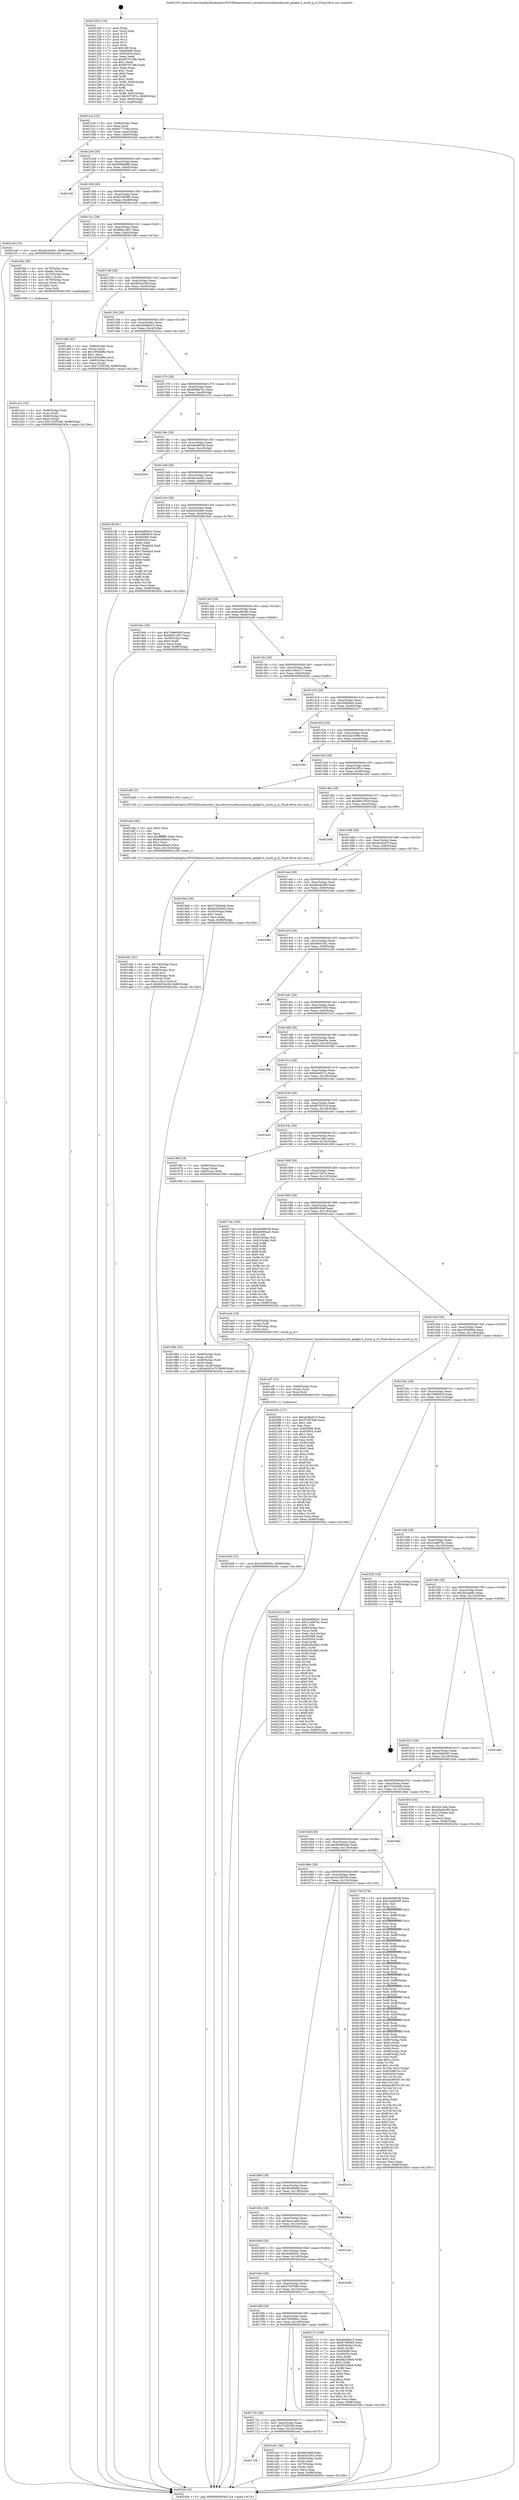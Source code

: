 digraph "0x401250" {
  label = "0x401250 (/mnt/c/Users/mathe/Desktop/tcc/POCII/binaries/extr_linuxdriversusbmusbmusb_gadget.h_musb_g_rx_Final-ollvm.out::main(0))"
  labelloc = "t"
  node[shape=record]

  Entry [label="",width=0.3,height=0.3,shape=circle,fillcolor=black,style=filled]
  "0x4012c4" [label="{
     0x4012c4 [32]\l
     | [instrs]\l
     &nbsp;&nbsp;0x4012c4 \<+6\>: mov -0x98(%rbp),%eax\l
     &nbsp;&nbsp;0x4012ca \<+2\>: mov %eax,%ecx\l
     &nbsp;&nbsp;0x4012cc \<+6\>: sub $0x81771f4d,%ecx\l
     &nbsp;&nbsp;0x4012d2 \<+6\>: mov %eax,-0xac(%rbp)\l
     &nbsp;&nbsp;0x4012d8 \<+6\>: mov %ecx,-0xb0(%rbp)\l
     &nbsp;&nbsp;0x4012de \<+6\>: je 00000000004023e6 \<main+0x1196\>\l
  }"]
  "0x4023e6" [label="{
     0x4023e6\l
  }", style=dashed]
  "0x4012e4" [label="{
     0x4012e4 [28]\l
     | [instrs]\l
     &nbsp;&nbsp;0x4012e4 \<+5\>: jmp 00000000004012e9 \<main+0x99\>\l
     &nbsp;&nbsp;0x4012e9 \<+6\>: mov -0xac(%rbp),%eax\l
     &nbsp;&nbsp;0x4012ef \<+5\>: sub $0x85f6a888,%eax\l
     &nbsp;&nbsp;0x4012f4 \<+6\>: mov %eax,-0xb4(%rbp)\l
     &nbsp;&nbsp;0x4012fa \<+6\>: je 0000000000401d41 \<main+0xaf1\>\l
  }"]
  Exit [label="",width=0.3,height=0.3,shape=circle,fillcolor=black,style=filled,peripheries=2]
  "0x401d41" [label="{
     0x401d41\l
  }", style=dashed]
  "0x401300" [label="{
     0x401300 [28]\l
     | [instrs]\l
     &nbsp;&nbsp;0x401300 \<+5\>: jmp 0000000000401305 \<main+0xb5\>\l
     &nbsp;&nbsp;0x401305 \<+6\>: mov -0xac(%rbp),%eax\l
     &nbsp;&nbsp;0x40130b \<+5\>: sub $0x874859f3,%eax\l
     &nbsp;&nbsp;0x401310 \<+6\>: mov %eax,-0xb8(%rbp)\l
     &nbsp;&nbsp;0x401316 \<+6\>: je 00000000004021e9 \<main+0xf99\>\l
  }"]
  "0x401b06" [label="{
     0x401b06 [15]\l
     | [instrs]\l
     &nbsp;&nbsp;0x401b06 \<+10\>: movl $0x1650859a,-0x98(%rbp)\l
     &nbsp;&nbsp;0x401b10 \<+5\>: jmp 000000000040245e \<main+0x120e\>\l
  }"]
  "0x4021e9" [label="{
     0x4021e9 [15]\l
     | [instrs]\l
     &nbsp;&nbsp;0x4021e9 \<+10\>: movl $0xabc2e491,-0x98(%rbp)\l
     &nbsp;&nbsp;0x4021f3 \<+5\>: jmp 000000000040245e \<main+0x120e\>\l
  }"]
  "0x40131c" [label="{
     0x40131c [28]\l
     | [instrs]\l
     &nbsp;&nbsp;0x40131c \<+5\>: jmp 0000000000401321 \<main+0xd1\>\l
     &nbsp;&nbsp;0x401321 \<+6\>: mov -0xac(%rbp),%eax\l
     &nbsp;&nbsp;0x401327 \<+5\>: sub $0x8b81cdb7,%eax\l
     &nbsp;&nbsp;0x40132c \<+6\>: mov %eax,-0xbc(%rbp)\l
     &nbsp;&nbsp;0x401332 \<+6\>: je 00000000004019fa \<main+0x7aa\>\l
  }"]
  "0x401af7" [label="{
     0x401af7 [15]\l
     | [instrs]\l
     &nbsp;&nbsp;0x401af7 \<+4\>: mov -0x68(%rbp),%rax\l
     &nbsp;&nbsp;0x401afb \<+3\>: mov (%rax),%rax\l
     &nbsp;&nbsp;0x401afe \<+3\>: mov %rax,%rdi\l
     &nbsp;&nbsp;0x401b01 \<+5\>: call 0000000000401030 \<free@plt\>\l
     | [calls]\l
     &nbsp;&nbsp;0x401030 \{1\} (unknown)\l
  }"]
  "0x4019fa" [label="{
     0x4019fa [39]\l
     | [instrs]\l
     &nbsp;&nbsp;0x4019fa \<+4\>: mov -0x78(%rbp),%rax\l
     &nbsp;&nbsp;0x4019fe \<+6\>: movl $0x64,(%rax)\l
     &nbsp;&nbsp;0x401a04 \<+4\>: mov -0x70(%rbp),%rax\l
     &nbsp;&nbsp;0x401a08 \<+6\>: movl $0x1,(%rax)\l
     &nbsp;&nbsp;0x401a0e \<+4\>: mov -0x70(%rbp),%rax\l
     &nbsp;&nbsp;0x401a12 \<+3\>: movslq (%rax),%rax\l
     &nbsp;&nbsp;0x401a15 \<+4\>: shl $0x2,%rax\l
     &nbsp;&nbsp;0x401a19 \<+3\>: mov %rax,%rdi\l
     &nbsp;&nbsp;0x401a1c \<+5\>: call 0000000000401050 \<malloc@plt\>\l
     | [calls]\l
     &nbsp;&nbsp;0x401050 \{1\} (unknown)\l
  }"]
  "0x401338" [label="{
     0x401338 [28]\l
     | [instrs]\l
     &nbsp;&nbsp;0x401338 \<+5\>: jmp 000000000040133d \<main+0xed\>\l
     &nbsp;&nbsp;0x40133d \<+6\>: mov -0xac(%rbp),%eax\l
     &nbsp;&nbsp;0x401343 \<+5\>: sub $0x8d53a26f,%eax\l
     &nbsp;&nbsp;0x401348 \<+6\>: mov %eax,-0xc0(%rbp)\l
     &nbsp;&nbsp;0x40134e \<+6\>: je 0000000000401abb \<main+0x86b\>\l
  }"]
  "0x401a92" [label="{
     0x401a92 [41]\l
     | [instrs]\l
     &nbsp;&nbsp;0x401a92 \<+6\>: mov -0x154(%rbp),%ecx\l
     &nbsp;&nbsp;0x401a98 \<+3\>: imul %eax,%ecx\l
     &nbsp;&nbsp;0x401a9b \<+4\>: mov -0x68(%rbp),%rsi\l
     &nbsp;&nbsp;0x401a9f \<+3\>: mov (%rsi),%rsi\l
     &nbsp;&nbsp;0x401aa2 \<+4\>: mov -0x60(%rbp),%rdi\l
     &nbsp;&nbsp;0x401aa6 \<+3\>: movslq (%rdi),%rdi\l
     &nbsp;&nbsp;0x401aa9 \<+3\>: mov %ecx,(%rsi,%rdi,4)\l
     &nbsp;&nbsp;0x401aac \<+10\>: movl $0x8d53a26f,-0x98(%rbp)\l
     &nbsp;&nbsp;0x401ab6 \<+5\>: jmp 000000000040245e \<main+0x120e\>\l
  }"]
  "0x401abb" [label="{
     0x401abb [42]\l
     | [instrs]\l
     &nbsp;&nbsp;0x401abb \<+4\>: mov -0x60(%rbp),%rax\l
     &nbsp;&nbsp;0x401abf \<+2\>: mov (%rax),%ecx\l
     &nbsp;&nbsp;0x401ac1 \<+6\>: sub $0x1950a98a,%ecx\l
     &nbsp;&nbsp;0x401ac7 \<+3\>: add $0x1,%ecx\l
     &nbsp;&nbsp;0x401aca \<+6\>: add $0x1950a98a,%ecx\l
     &nbsp;&nbsp;0x401ad0 \<+4\>: mov -0x60(%rbp),%rax\l
     &nbsp;&nbsp;0x401ad4 \<+2\>: mov %ecx,(%rax)\l
     &nbsp;&nbsp;0x401ad6 \<+10\>: movl $0x722f53d6,-0x98(%rbp)\l
     &nbsp;&nbsp;0x401ae0 \<+5\>: jmp 000000000040245e \<main+0x120e\>\l
  }"]
  "0x401354" [label="{
     0x401354 [28]\l
     | [instrs]\l
     &nbsp;&nbsp;0x401354 \<+5\>: jmp 0000000000401359 \<main+0x109\>\l
     &nbsp;&nbsp;0x401359 \<+6\>: mov -0xac(%rbp),%eax\l
     &nbsp;&nbsp;0x40135f \<+5\>: sub $0xa048eb15,%eax\l
     &nbsp;&nbsp;0x401364 \<+6\>: mov %eax,-0xc4(%rbp)\l
     &nbsp;&nbsp;0x40136a \<+6\>: je 000000000040242a \<main+0x11da\>\l
  }"]
  "0x401a6a" [label="{
     0x401a6a [40]\l
     | [instrs]\l
     &nbsp;&nbsp;0x401a6a \<+5\>: mov $0x2,%ecx\l
     &nbsp;&nbsp;0x401a6f \<+1\>: cltd\l
     &nbsp;&nbsp;0x401a70 \<+2\>: idiv %ecx\l
     &nbsp;&nbsp;0x401a72 \<+6\>: imul $0xfffffffe,%edx,%ecx\l
     &nbsp;&nbsp;0x401a78 \<+6\>: sub $0x8cbd8ae5,%ecx\l
     &nbsp;&nbsp;0x401a7e \<+3\>: add $0x1,%ecx\l
     &nbsp;&nbsp;0x401a81 \<+6\>: add $0x8cbd8ae5,%ecx\l
     &nbsp;&nbsp;0x401a87 \<+6\>: mov %ecx,-0x154(%rbp)\l
     &nbsp;&nbsp;0x401a8d \<+5\>: call 0000000000401160 \<next_i\>\l
     | [calls]\l
     &nbsp;&nbsp;0x401160 \{1\} (/mnt/c/Users/mathe/Desktop/tcc/POCII/binaries/extr_linuxdriversusbmusbmusb_gadget.h_musb_g_rx_Final-ollvm.out::next_i)\l
  }"]
  "0x40242a" [label="{
     0x40242a\l
  }", style=dashed]
  "0x401370" [label="{
     0x401370 [28]\l
     | [instrs]\l
     &nbsp;&nbsp;0x401370 \<+5\>: jmp 0000000000401375 \<main+0x125\>\l
     &nbsp;&nbsp;0x401375 \<+6\>: mov -0xac(%rbp),%eax\l
     &nbsp;&nbsp;0x40137b \<+5\>: sub $0xa068a7dc,%eax\l
     &nbsp;&nbsp;0x401380 \<+6\>: mov %eax,-0xc8(%rbp)\l
     &nbsp;&nbsp;0x401386 \<+6\>: je 0000000000401c7b \<main+0xa2b\>\l
  }"]
  "0x401728" [label="{
     0x401728\l
  }", style=dashed]
  "0x401c7b" [label="{
     0x401c7b\l
  }", style=dashed]
  "0x40138c" [label="{
     0x40138c [28]\l
     | [instrs]\l
     &nbsp;&nbsp;0x40138c \<+5\>: jmp 0000000000401391 \<main+0x141\>\l
     &nbsp;&nbsp;0x401391 \<+6\>: mov -0xac(%rbp),%eax\l
     &nbsp;&nbsp;0x401397 \<+5\>: sub $0xa9c98038,%eax\l
     &nbsp;&nbsp;0x40139c \<+6\>: mov %eax,-0xcc(%rbp)\l
     &nbsp;&nbsp;0x4013a2 \<+6\>: je 0000000000402304 \<main+0x10b4\>\l
  }"]
  "0x401a41" [label="{
     0x401a41 [36]\l
     | [instrs]\l
     &nbsp;&nbsp;0x401a41 \<+5\>: mov $0x88349af,%eax\l
     &nbsp;&nbsp;0x401a46 \<+5\>: mov $0xd3410f14,%ecx\l
     &nbsp;&nbsp;0x401a4b \<+4\>: mov -0x60(%rbp),%rdx\l
     &nbsp;&nbsp;0x401a4f \<+2\>: mov (%rdx),%esi\l
     &nbsp;&nbsp;0x401a51 \<+4\>: mov -0x70(%rbp),%rdx\l
     &nbsp;&nbsp;0x401a55 \<+2\>: cmp (%rdx),%esi\l
     &nbsp;&nbsp;0x401a57 \<+3\>: cmovl %ecx,%eax\l
     &nbsp;&nbsp;0x401a5a \<+6\>: mov %eax,-0x98(%rbp)\l
     &nbsp;&nbsp;0x401a60 \<+5\>: jmp 000000000040245e \<main+0x120e\>\l
  }"]
  "0x402304" [label="{
     0x402304\l
  }", style=dashed]
  "0x4013a8" [label="{
     0x4013a8 [28]\l
     | [instrs]\l
     &nbsp;&nbsp;0x4013a8 \<+5\>: jmp 00000000004013ad \<main+0x15d\>\l
     &nbsp;&nbsp;0x4013ad \<+6\>: mov -0xac(%rbp),%eax\l
     &nbsp;&nbsp;0x4013b3 \<+5\>: sub $0xabc2e491,%eax\l
     &nbsp;&nbsp;0x4013b8 \<+6\>: mov %eax,-0xd0(%rbp)\l
     &nbsp;&nbsp;0x4013be \<+6\>: je 00000000004021f8 \<main+0xfa8\>\l
  }"]
  "0x40170c" [label="{
     0x40170c [28]\l
     | [instrs]\l
     &nbsp;&nbsp;0x40170c \<+5\>: jmp 0000000000401711 \<main+0x4c1\>\l
     &nbsp;&nbsp;0x401711 \<+6\>: mov -0xac(%rbp),%eax\l
     &nbsp;&nbsp;0x401717 \<+5\>: sub $0x722f53d6,%eax\l
     &nbsp;&nbsp;0x40171c \<+6\>: mov %eax,-0x14c(%rbp)\l
     &nbsp;&nbsp;0x401722 \<+6\>: je 0000000000401a41 \<main+0x7f1\>\l
  }"]
  "0x4021f8" [label="{
     0x4021f8 [91]\l
     | [instrs]\l
     &nbsp;&nbsp;0x4021f8 \<+5\>: mov $0x4ed062e1,%eax\l
     &nbsp;&nbsp;0x4021fd \<+5\>: mov $0x16f85916,%ecx\l
     &nbsp;&nbsp;0x402202 \<+7\>: mov 0x405068,%edx\l
     &nbsp;&nbsp;0x402209 \<+7\>: mov 0x405054,%esi\l
     &nbsp;&nbsp;0x402210 \<+2\>: mov %edx,%edi\l
     &nbsp;&nbsp;0x402212 \<+6\>: sub $0x176da62d,%edi\l
     &nbsp;&nbsp;0x402218 \<+3\>: sub $0x1,%edi\l
     &nbsp;&nbsp;0x40221b \<+6\>: add $0x176da62d,%edi\l
     &nbsp;&nbsp;0x402221 \<+3\>: imul %edi,%edx\l
     &nbsp;&nbsp;0x402224 \<+3\>: and $0x1,%edx\l
     &nbsp;&nbsp;0x402227 \<+3\>: cmp $0x0,%edx\l
     &nbsp;&nbsp;0x40222a \<+4\>: sete %r8b\l
     &nbsp;&nbsp;0x40222e \<+3\>: cmp $0xa,%esi\l
     &nbsp;&nbsp;0x402231 \<+4\>: setl %r9b\l
     &nbsp;&nbsp;0x402235 \<+3\>: mov %r8b,%r10b\l
     &nbsp;&nbsp;0x402238 \<+3\>: and %r9b,%r10b\l
     &nbsp;&nbsp;0x40223b \<+3\>: xor %r9b,%r8b\l
     &nbsp;&nbsp;0x40223e \<+3\>: or %r8b,%r10b\l
     &nbsp;&nbsp;0x402241 \<+4\>: test $0x1,%r10b\l
     &nbsp;&nbsp;0x402245 \<+3\>: cmovne %ecx,%eax\l
     &nbsp;&nbsp;0x402248 \<+6\>: mov %eax,-0x98(%rbp)\l
     &nbsp;&nbsp;0x40224e \<+5\>: jmp 000000000040245e \<main+0x120e\>\l
  }"]
  "0x4013c4" [label="{
     0x4013c4 [28]\l
     | [instrs]\l
     &nbsp;&nbsp;0x4013c4 \<+5\>: jmp 00000000004013c9 \<main+0x179\>\l
     &nbsp;&nbsp;0x4013c9 \<+6\>: mov -0xac(%rbp),%eax\l
     &nbsp;&nbsp;0x4013cf \<+5\>: sub $0xb43926e0,%eax\l
     &nbsp;&nbsp;0x4013d4 \<+6\>: mov %eax,-0xd4(%rbp)\l
     &nbsp;&nbsp;0x4013da \<+6\>: je 00000000004019dc \<main+0x78c\>\l
  }"]
  "0x401fb9" [label="{
     0x401fb9\l
  }", style=dashed]
  "0x4019dc" [label="{
     0x4019dc [30]\l
     | [instrs]\l
     &nbsp;&nbsp;0x4019dc \<+5\>: mov $0x749e60b9,%eax\l
     &nbsp;&nbsp;0x4019e1 \<+5\>: mov $0x8b81cdb7,%ecx\l
     &nbsp;&nbsp;0x4019e6 \<+3\>: mov -0x30(%rbp),%edx\l
     &nbsp;&nbsp;0x4019e9 \<+3\>: cmp $0x0,%edx\l
     &nbsp;&nbsp;0x4019ec \<+3\>: cmove %ecx,%eax\l
     &nbsp;&nbsp;0x4019ef \<+6\>: mov %eax,-0x98(%rbp)\l
     &nbsp;&nbsp;0x4019f5 \<+5\>: jmp 000000000040245e \<main+0x120e\>\l
  }"]
  "0x4013e0" [label="{
     0x4013e0 [28]\l
     | [instrs]\l
     &nbsp;&nbsp;0x4013e0 \<+5\>: jmp 00000000004013e5 \<main+0x195\>\l
     &nbsp;&nbsp;0x4013e5 \<+6\>: mov -0xac(%rbp),%eax\l
     &nbsp;&nbsp;0x4013eb \<+5\>: sub $0xbcd9cf4e,%eax\l
     &nbsp;&nbsp;0x4013f0 \<+6\>: mov %eax,-0xd8(%rbp)\l
     &nbsp;&nbsp;0x4013f6 \<+6\>: je 0000000000401e26 \<main+0xbd6\>\l
  }"]
  "0x4016f0" [label="{
     0x4016f0 [28]\l
     | [instrs]\l
     &nbsp;&nbsp;0x4016f0 \<+5\>: jmp 00000000004016f5 \<main+0x4a5\>\l
     &nbsp;&nbsp;0x4016f5 \<+6\>: mov -0xac(%rbp),%eax\l
     &nbsp;&nbsp;0x4016fb \<+5\>: sub $0x70938bcc,%eax\l
     &nbsp;&nbsp;0x401700 \<+6\>: mov %eax,-0x148(%rbp)\l
     &nbsp;&nbsp;0x401706 \<+6\>: je 0000000000401fb9 \<main+0xd69\>\l
  }"]
  "0x401e26" [label="{
     0x401e26\l
  }", style=dashed]
  "0x4013fc" [label="{
     0x4013fc [28]\l
     | [instrs]\l
     &nbsp;&nbsp;0x4013fc \<+5\>: jmp 0000000000401401 \<main+0x1b1\>\l
     &nbsp;&nbsp;0x401401 \<+6\>: mov -0xac(%rbp),%eax\l
     &nbsp;&nbsp;0x401407 \<+5\>: sub $0xc1db4117,%eax\l
     &nbsp;&nbsp;0x40140c \<+6\>: mov %eax,-0xdc(%rbp)\l
     &nbsp;&nbsp;0x401412 \<+6\>: je 000000000040204c \<main+0xdfc\>\l
  }"]
  "0x40217c" [label="{
     0x40217c [109]\l
     | [instrs]\l
     &nbsp;&nbsp;0x40217c \<+5\>: mov $0xa048eb15,%eax\l
     &nbsp;&nbsp;0x402181 \<+5\>: mov $0x874859f3,%ecx\l
     &nbsp;&nbsp;0x402186 \<+7\>: mov -0x90(%rbp),%rdx\l
     &nbsp;&nbsp;0x40218d \<+6\>: movl $0x0,(%rdx)\l
     &nbsp;&nbsp;0x402193 \<+7\>: mov 0x405068,%esi\l
     &nbsp;&nbsp;0x40219a \<+7\>: mov 0x405054,%edi\l
     &nbsp;&nbsp;0x4021a1 \<+3\>: mov %esi,%r8d\l
     &nbsp;&nbsp;0x4021a4 \<+7\>: add $0xd82256e9,%r8d\l
     &nbsp;&nbsp;0x4021ab \<+4\>: sub $0x1,%r8d\l
     &nbsp;&nbsp;0x4021af \<+7\>: sub $0xd82256e9,%r8d\l
     &nbsp;&nbsp;0x4021b6 \<+4\>: imul %r8d,%esi\l
     &nbsp;&nbsp;0x4021ba \<+3\>: and $0x1,%esi\l
     &nbsp;&nbsp;0x4021bd \<+3\>: cmp $0x0,%esi\l
     &nbsp;&nbsp;0x4021c0 \<+4\>: sete %r9b\l
     &nbsp;&nbsp;0x4021c4 \<+3\>: cmp $0xa,%edi\l
     &nbsp;&nbsp;0x4021c7 \<+4\>: setl %r10b\l
     &nbsp;&nbsp;0x4021cb \<+3\>: mov %r9b,%r11b\l
     &nbsp;&nbsp;0x4021ce \<+3\>: and %r10b,%r11b\l
     &nbsp;&nbsp;0x4021d1 \<+3\>: xor %r10b,%r9b\l
     &nbsp;&nbsp;0x4021d4 \<+3\>: or %r9b,%r11b\l
     &nbsp;&nbsp;0x4021d7 \<+4\>: test $0x1,%r11b\l
     &nbsp;&nbsp;0x4021db \<+3\>: cmovne %ecx,%eax\l
     &nbsp;&nbsp;0x4021de \<+6\>: mov %eax,-0x98(%rbp)\l
     &nbsp;&nbsp;0x4021e4 \<+5\>: jmp 000000000040245e \<main+0x120e\>\l
  }"]
  "0x40204c" [label="{
     0x40204c\l
  }", style=dashed]
  "0x401418" [label="{
     0x401418 [28]\l
     | [instrs]\l
     &nbsp;&nbsp;0x401418 \<+5\>: jmp 000000000040141d \<main+0x1cd\>\l
     &nbsp;&nbsp;0x40141d \<+6\>: mov -0xac(%rbp),%eax\l
     &nbsp;&nbsp;0x401423 \<+5\>: sub $0xc50b0bcd,%eax\l
     &nbsp;&nbsp;0x401428 \<+6\>: mov %eax,-0xe0(%rbp)\l
     &nbsp;&nbsp;0x40142e \<+6\>: je 0000000000401e17 \<main+0xbc7\>\l
  }"]
  "0x4016d4" [label="{
     0x4016d4 [28]\l
     | [instrs]\l
     &nbsp;&nbsp;0x4016d4 \<+5\>: jmp 00000000004016d9 \<main+0x489\>\l
     &nbsp;&nbsp;0x4016d9 \<+6\>: mov -0xac(%rbp),%eax\l
     &nbsp;&nbsp;0x4016df \<+5\>: sub $0x57df79d6,%eax\l
     &nbsp;&nbsp;0x4016e4 \<+6\>: mov %eax,-0x144(%rbp)\l
     &nbsp;&nbsp;0x4016ea \<+6\>: je 000000000040217c \<main+0xf2c\>\l
  }"]
  "0x401e17" [label="{
     0x401e17\l
  }", style=dashed]
  "0x401434" [label="{
     0x401434 [28]\l
     | [instrs]\l
     &nbsp;&nbsp;0x401434 \<+5\>: jmp 0000000000401439 \<main+0x1e9\>\l
     &nbsp;&nbsp;0x401439 \<+6\>: mov -0xac(%rbp),%eax\l
     &nbsp;&nbsp;0x40143f \<+5\>: sub $0xcb2c339b,%eax\l
     &nbsp;&nbsp;0x401444 \<+6\>: mov %eax,-0xe4(%rbp)\l
     &nbsp;&nbsp;0x40144a \<+6\>: je 0000000000402390 \<main+0x1140\>\l
  }"]
  "0x402446" [label="{
     0x402446\l
  }", style=dashed]
  "0x402390" [label="{
     0x402390\l
  }", style=dashed]
  "0x401450" [label="{
     0x401450 [28]\l
     | [instrs]\l
     &nbsp;&nbsp;0x401450 \<+5\>: jmp 0000000000401455 \<main+0x205\>\l
     &nbsp;&nbsp;0x401455 \<+6\>: mov -0xac(%rbp),%eax\l
     &nbsp;&nbsp;0x40145b \<+5\>: sub $0xd3410f14,%eax\l
     &nbsp;&nbsp;0x401460 \<+6\>: mov %eax,-0xe8(%rbp)\l
     &nbsp;&nbsp;0x401466 \<+6\>: je 0000000000401a65 \<main+0x815\>\l
  }"]
  "0x4016b8" [label="{
     0x4016b8 [28]\l
     | [instrs]\l
     &nbsp;&nbsp;0x4016b8 \<+5\>: jmp 00000000004016bd \<main+0x46d\>\l
     &nbsp;&nbsp;0x4016bd \<+6\>: mov -0xac(%rbp),%eax\l
     &nbsp;&nbsp;0x4016c3 \<+5\>: sub $0x4ed062e1,%eax\l
     &nbsp;&nbsp;0x4016c8 \<+6\>: mov %eax,-0x140(%rbp)\l
     &nbsp;&nbsp;0x4016ce \<+6\>: je 0000000000402446 \<main+0x11f6\>\l
  }"]
  "0x401a65" [label="{
     0x401a65 [5]\l
     | [instrs]\l
     &nbsp;&nbsp;0x401a65 \<+5\>: call 0000000000401160 \<next_i\>\l
     | [calls]\l
     &nbsp;&nbsp;0x401160 \{1\} (/mnt/c/Users/mathe/Desktop/tcc/POCII/binaries/extr_linuxdriversusbmusbmusb_gadget.h_musb_g_rx_Final-ollvm.out::next_i)\l
  }"]
  "0x40146c" [label="{
     0x40146c [28]\l
     | [instrs]\l
     &nbsp;&nbsp;0x40146c \<+5\>: jmp 0000000000401471 \<main+0x221\>\l
     &nbsp;&nbsp;0x401471 \<+6\>: mov -0xac(%rbp),%eax\l
     &nbsp;&nbsp;0x401477 \<+5\>: sub $0xd6015029,%eax\l
     &nbsp;&nbsp;0x40147c \<+6\>: mov %eax,-0xec(%rbp)\l
     &nbsp;&nbsp;0x401482 \<+6\>: je 0000000000402349 \<main+0x10f9\>\l
  }"]
  "0x401cae" [label="{
     0x401cae\l
  }", style=dashed]
  "0x402349" [label="{
     0x402349\l
  }", style=dashed]
  "0x401488" [label="{
     0x401488 [28]\l
     | [instrs]\l
     &nbsp;&nbsp;0x401488 \<+5\>: jmp 000000000040148d \<main+0x23d\>\l
     &nbsp;&nbsp;0x40148d \<+6\>: mov -0xac(%rbp),%eax\l
     &nbsp;&nbsp;0x401493 \<+5\>: sub $0xda262e7f,%eax\l
     &nbsp;&nbsp;0x401498 \<+6\>: mov %eax,-0xf0(%rbp)\l
     &nbsp;&nbsp;0x40149e \<+6\>: je 00000000004019a0 \<main+0x750\>\l
  }"]
  "0x40169c" [label="{
     0x40169c [28]\l
     | [instrs]\l
     &nbsp;&nbsp;0x40169c \<+5\>: jmp 00000000004016a1 \<main+0x451\>\l
     &nbsp;&nbsp;0x4016a1 \<+6\>: mov -0xac(%rbp),%eax\l
     &nbsp;&nbsp;0x4016a7 \<+5\>: sub $0x4ea1cadd,%eax\l
     &nbsp;&nbsp;0x4016ac \<+6\>: mov %eax,-0x13c(%rbp)\l
     &nbsp;&nbsp;0x4016b2 \<+6\>: je 0000000000401cae \<main+0xa5e\>\l
  }"]
  "0x4019a0" [label="{
     0x4019a0 [30]\l
     | [instrs]\l
     &nbsp;&nbsp;0x4019a0 \<+5\>: mov $0x370044db,%eax\l
     &nbsp;&nbsp;0x4019a5 \<+5\>: mov $0xb43926e0,%ecx\l
     &nbsp;&nbsp;0x4019aa \<+3\>: mov -0x30(%rbp),%edx\l
     &nbsp;&nbsp;0x4019ad \<+3\>: cmp $0x1,%edx\l
     &nbsp;&nbsp;0x4019b0 \<+3\>: cmovl %ecx,%eax\l
     &nbsp;&nbsp;0x4019b3 \<+6\>: mov %eax,-0x98(%rbp)\l
     &nbsp;&nbsp;0x4019b9 \<+5\>: jmp 000000000040245e \<main+0x120e\>\l
  }"]
  "0x4014a4" [label="{
     0x4014a4 [28]\l
     | [instrs]\l
     &nbsp;&nbsp;0x4014a4 \<+5\>: jmp 00000000004014a9 \<main+0x259\>\l
     &nbsp;&nbsp;0x4014a9 \<+6\>: mov -0xac(%rbp),%eax\l
     &nbsp;&nbsp;0x4014af \<+5\>: sub $0xdda4b289,%eax\l
     &nbsp;&nbsp;0x4014b4 \<+6\>: mov %eax,-0xf4(%rbp)\l
     &nbsp;&nbsp;0x4014ba \<+6\>: je 000000000040194e \<main+0x6fe\>\l
  }"]
  "0x4020e4" [label="{
     0x4020e4\l
  }", style=dashed]
  "0x40194e" [label="{
     0x40194e\l
  }", style=dashed]
  "0x4014c0" [label="{
     0x4014c0 [28]\l
     | [instrs]\l
     &nbsp;&nbsp;0x4014c0 \<+5\>: jmp 00000000004014c5 \<main+0x275\>\l
     &nbsp;&nbsp;0x4014c5 \<+6\>: mov -0xac(%rbp),%eax\l
     &nbsp;&nbsp;0x4014cb \<+5\>: sub $0xe0631fd1,%eax\l
     &nbsp;&nbsp;0x4014d0 \<+6\>: mov %eax,-0xf8(%rbp)\l
     &nbsp;&nbsp;0x4014d6 \<+6\>: je 0000000000401e50 \<main+0xc00\>\l
  }"]
  "0x401680" [label="{
     0x401680 [28]\l
     | [instrs]\l
     &nbsp;&nbsp;0x401680 \<+5\>: jmp 0000000000401685 \<main+0x435\>\l
     &nbsp;&nbsp;0x401685 \<+6\>: mov -0xac(%rbp),%eax\l
     &nbsp;&nbsp;0x40168b \<+5\>: sub $0x4b009a98,%eax\l
     &nbsp;&nbsp;0x401690 \<+6\>: mov %eax,-0x138(%rbp)\l
     &nbsp;&nbsp;0x401696 \<+6\>: je 00000000004020e4 \<main+0xe94\>\l
  }"]
  "0x401e50" [label="{
     0x401e50\l
  }", style=dashed]
  "0x4014dc" [label="{
     0x4014dc [28]\l
     | [instrs]\l
     &nbsp;&nbsp;0x4014dc \<+5\>: jmp 00000000004014e1 \<main+0x291\>\l
     &nbsp;&nbsp;0x4014e1 \<+6\>: mov -0xac(%rbp),%eax\l
     &nbsp;&nbsp;0x4014e7 \<+5\>: sub $0xf0987636,%eax\l
     &nbsp;&nbsp;0x4014ec \<+6\>: mov %eax,-0xfc(%rbp)\l
     &nbsp;&nbsp;0x4014f2 \<+6\>: je 0000000000401b15 \<main+0x8c5\>\l
  }"]
  "0x402416" [label="{
     0x402416\l
  }", style=dashed]
  "0x401b15" [label="{
     0x401b15\l
  }", style=dashed]
  "0x4014f8" [label="{
     0x4014f8 [28]\l
     | [instrs]\l
     &nbsp;&nbsp;0x4014f8 \<+5\>: jmp 00000000004014fd \<main+0x2ad\>\l
     &nbsp;&nbsp;0x4014fd \<+6\>: mov -0xac(%rbp),%eax\l
     &nbsp;&nbsp;0x401503 \<+5\>: sub $0xf32be65a,%eax\l
     &nbsp;&nbsp;0x401508 \<+6\>: mov %eax,-0x100(%rbp)\l
     &nbsp;&nbsp;0x40150e \<+6\>: je 0000000000401f9b \<main+0xd4b\>\l
  }"]
  "0x401a21" [label="{
     0x401a21 [32]\l
     | [instrs]\l
     &nbsp;&nbsp;0x401a21 \<+4\>: mov -0x68(%rbp),%rdi\l
     &nbsp;&nbsp;0x401a25 \<+3\>: mov %rax,(%rdi)\l
     &nbsp;&nbsp;0x401a28 \<+4\>: mov -0x60(%rbp),%rax\l
     &nbsp;&nbsp;0x401a2c \<+6\>: movl $0x0,(%rax)\l
     &nbsp;&nbsp;0x401a32 \<+10\>: movl $0x722f53d6,-0x98(%rbp)\l
     &nbsp;&nbsp;0x401a3c \<+5\>: jmp 000000000040245e \<main+0x120e\>\l
  }"]
  "0x401f9b" [label="{
     0x401f9b\l
  }", style=dashed]
  "0x401514" [label="{
     0x401514 [28]\l
     | [instrs]\l
     &nbsp;&nbsp;0x401514 \<+5\>: jmp 0000000000401519 \<main+0x2c9\>\l
     &nbsp;&nbsp;0x401519 \<+6\>: mov -0xac(%rbp),%eax\l
     &nbsp;&nbsp;0x40151f \<+5\>: sub $0xf4dd527a,%eax\l
     &nbsp;&nbsp;0x401524 \<+6\>: mov %eax,-0x104(%rbp)\l
     &nbsp;&nbsp;0x40152a \<+6\>: je 0000000000401c8a \<main+0xa3a\>\l
  }"]
  "0x401982" [label="{
     0x401982 [30]\l
     | [instrs]\l
     &nbsp;&nbsp;0x401982 \<+4\>: mov -0x80(%rbp),%rdi\l
     &nbsp;&nbsp;0x401986 \<+2\>: mov %eax,(%rdi)\l
     &nbsp;&nbsp;0x401988 \<+4\>: mov -0x80(%rbp),%rdi\l
     &nbsp;&nbsp;0x40198c \<+2\>: mov (%rdi),%eax\l
     &nbsp;&nbsp;0x40198e \<+3\>: mov %eax,-0x30(%rbp)\l
     &nbsp;&nbsp;0x401991 \<+10\>: movl $0xda262e7f,-0x98(%rbp)\l
     &nbsp;&nbsp;0x40199b \<+5\>: jmp 000000000040245e \<main+0x120e\>\l
  }"]
  "0x401c8a" [label="{
     0x401c8a\l
  }", style=dashed]
  "0x401530" [label="{
     0x401530 [28]\l
     | [instrs]\l
     &nbsp;&nbsp;0x401530 \<+5\>: jmp 0000000000401535 \<main+0x2e5\>\l
     &nbsp;&nbsp;0x401535 \<+6\>: mov -0xac(%rbp),%eax\l
     &nbsp;&nbsp;0x40153b \<+5\>: sub $0xf6782319,%eax\l
     &nbsp;&nbsp;0x401540 \<+6\>: mov %eax,-0x108(%rbp)\l
     &nbsp;&nbsp;0x401546 \<+6\>: je 0000000000401ee3 \<main+0xc93\>\l
  }"]
  "0x401664" [label="{
     0x401664 [28]\l
     | [instrs]\l
     &nbsp;&nbsp;0x401664 \<+5\>: jmp 0000000000401669 \<main+0x419\>\l
     &nbsp;&nbsp;0x401669 \<+6\>: mov -0xac(%rbp),%eax\l
     &nbsp;&nbsp;0x40166f \<+5\>: sub $0x42296538,%eax\l
     &nbsp;&nbsp;0x401674 \<+6\>: mov %eax,-0x134(%rbp)\l
     &nbsp;&nbsp;0x40167a \<+6\>: je 0000000000402416 \<main+0x11c6\>\l
  }"]
  "0x401ee3" [label="{
     0x401ee3\l
  }", style=dashed]
  "0x40154c" [label="{
     0x40154c [28]\l
     | [instrs]\l
     &nbsp;&nbsp;0x40154c \<+5\>: jmp 0000000000401551 \<main+0x301\>\l
     &nbsp;&nbsp;0x401551 \<+6\>: mov -0xac(%rbp),%eax\l
     &nbsp;&nbsp;0x401557 \<+5\>: sub $0x3ca7a9a,%eax\l
     &nbsp;&nbsp;0x40155c \<+6\>: mov %eax,-0x10c(%rbp)\l
     &nbsp;&nbsp;0x401562 \<+6\>: je 000000000040196f \<main+0x71f\>\l
  }"]
  "0x4017b8" [label="{
     0x4017b8 [376]\l
     | [instrs]\l
     &nbsp;&nbsp;0x4017b8 \<+5\>: mov $0xa9c98038,%eax\l
     &nbsp;&nbsp;0x4017bd \<+5\>: mov $0x2dde9285,%ecx\l
     &nbsp;&nbsp;0x4017c2 \<+2\>: mov $0x1,%dl\l
     &nbsp;&nbsp;0x4017c4 \<+3\>: mov %rsp,%rsi\l
     &nbsp;&nbsp;0x4017c7 \<+4\>: add $0xfffffffffffffff0,%rsi\l
     &nbsp;&nbsp;0x4017cb \<+3\>: mov %rsi,%rsp\l
     &nbsp;&nbsp;0x4017ce \<+7\>: mov %rsi,-0x90(%rbp)\l
     &nbsp;&nbsp;0x4017d5 \<+3\>: mov %rsp,%rsi\l
     &nbsp;&nbsp;0x4017d8 \<+4\>: add $0xfffffffffffffff0,%rsi\l
     &nbsp;&nbsp;0x4017dc \<+3\>: mov %rsi,%rsp\l
     &nbsp;&nbsp;0x4017df \<+3\>: mov %rsp,%rdi\l
     &nbsp;&nbsp;0x4017e2 \<+4\>: add $0xfffffffffffffff0,%rdi\l
     &nbsp;&nbsp;0x4017e6 \<+3\>: mov %rdi,%rsp\l
     &nbsp;&nbsp;0x4017e9 \<+7\>: mov %rdi,-0x88(%rbp)\l
     &nbsp;&nbsp;0x4017f0 \<+3\>: mov %rsp,%rdi\l
     &nbsp;&nbsp;0x4017f3 \<+4\>: add $0xfffffffffffffff0,%rdi\l
     &nbsp;&nbsp;0x4017f7 \<+3\>: mov %rdi,%rsp\l
     &nbsp;&nbsp;0x4017fa \<+4\>: mov %rdi,-0x80(%rbp)\l
     &nbsp;&nbsp;0x4017fe \<+3\>: mov %rsp,%rdi\l
     &nbsp;&nbsp;0x401801 \<+4\>: add $0xfffffffffffffff0,%rdi\l
     &nbsp;&nbsp;0x401805 \<+3\>: mov %rdi,%rsp\l
     &nbsp;&nbsp;0x401808 \<+4\>: mov %rdi,-0x78(%rbp)\l
     &nbsp;&nbsp;0x40180c \<+3\>: mov %rsp,%rdi\l
     &nbsp;&nbsp;0x40180f \<+4\>: add $0xfffffffffffffff0,%rdi\l
     &nbsp;&nbsp;0x401813 \<+3\>: mov %rdi,%rsp\l
     &nbsp;&nbsp;0x401816 \<+4\>: mov %rdi,-0x70(%rbp)\l
     &nbsp;&nbsp;0x40181a \<+3\>: mov %rsp,%rdi\l
     &nbsp;&nbsp;0x40181d \<+4\>: add $0xfffffffffffffff0,%rdi\l
     &nbsp;&nbsp;0x401821 \<+3\>: mov %rdi,%rsp\l
     &nbsp;&nbsp;0x401824 \<+4\>: mov %rdi,-0x68(%rbp)\l
     &nbsp;&nbsp;0x401828 \<+3\>: mov %rsp,%rdi\l
     &nbsp;&nbsp;0x40182b \<+4\>: add $0xfffffffffffffff0,%rdi\l
     &nbsp;&nbsp;0x40182f \<+3\>: mov %rdi,%rsp\l
     &nbsp;&nbsp;0x401832 \<+4\>: mov %rdi,-0x60(%rbp)\l
     &nbsp;&nbsp;0x401836 \<+3\>: mov %rsp,%rdi\l
     &nbsp;&nbsp;0x401839 \<+4\>: add $0xfffffffffffffff0,%rdi\l
     &nbsp;&nbsp;0x40183d \<+3\>: mov %rdi,%rsp\l
     &nbsp;&nbsp;0x401840 \<+4\>: mov %rdi,-0x58(%rbp)\l
     &nbsp;&nbsp;0x401844 \<+3\>: mov %rsp,%rdi\l
     &nbsp;&nbsp;0x401847 \<+4\>: add $0xfffffffffffffff0,%rdi\l
     &nbsp;&nbsp;0x40184b \<+3\>: mov %rdi,%rsp\l
     &nbsp;&nbsp;0x40184e \<+4\>: mov %rdi,-0x50(%rbp)\l
     &nbsp;&nbsp;0x401852 \<+3\>: mov %rsp,%rdi\l
     &nbsp;&nbsp;0x401855 \<+4\>: add $0xfffffffffffffff0,%rdi\l
     &nbsp;&nbsp;0x401859 \<+3\>: mov %rdi,%rsp\l
     &nbsp;&nbsp;0x40185c \<+4\>: mov %rdi,-0x48(%rbp)\l
     &nbsp;&nbsp;0x401860 \<+3\>: mov %rsp,%rdi\l
     &nbsp;&nbsp;0x401863 \<+4\>: add $0xfffffffffffffff0,%rdi\l
     &nbsp;&nbsp;0x401867 \<+3\>: mov %rdi,%rsp\l
     &nbsp;&nbsp;0x40186a \<+4\>: mov %rdi,-0x40(%rbp)\l
     &nbsp;&nbsp;0x40186e \<+7\>: mov -0x90(%rbp),%rdi\l
     &nbsp;&nbsp;0x401875 \<+6\>: movl $0x0,(%rdi)\l
     &nbsp;&nbsp;0x40187b \<+7\>: mov -0x9c(%rbp),%r8d\l
     &nbsp;&nbsp;0x401882 \<+3\>: mov %r8d,(%rsi)\l
     &nbsp;&nbsp;0x401885 \<+7\>: mov -0x88(%rbp),%rdi\l
     &nbsp;&nbsp;0x40188c \<+7\>: mov -0xa8(%rbp),%r9\l
     &nbsp;&nbsp;0x401893 \<+3\>: mov %r9,(%rdi)\l
     &nbsp;&nbsp;0x401896 \<+3\>: cmpl $0x2,(%rsi)\l
     &nbsp;&nbsp;0x401899 \<+4\>: setne %r10b\l
     &nbsp;&nbsp;0x40189d \<+4\>: and $0x1,%r10b\l
     &nbsp;&nbsp;0x4018a1 \<+4\>: mov %r10b,-0x31(%rbp)\l
     &nbsp;&nbsp;0x4018a5 \<+8\>: mov 0x405068,%r11d\l
     &nbsp;&nbsp;0x4018ad \<+7\>: mov 0x405054,%ebx\l
     &nbsp;&nbsp;0x4018b4 \<+3\>: mov %r11d,%r14d\l
     &nbsp;&nbsp;0x4018b7 \<+7\>: add $0xabcd6353,%r14d\l
     &nbsp;&nbsp;0x4018be \<+4\>: sub $0x1,%r14d\l
     &nbsp;&nbsp;0x4018c2 \<+7\>: sub $0xabcd6353,%r14d\l
     &nbsp;&nbsp;0x4018c9 \<+4\>: imul %r14d,%r11d\l
     &nbsp;&nbsp;0x4018cd \<+4\>: and $0x1,%r11d\l
     &nbsp;&nbsp;0x4018d1 \<+4\>: cmp $0x0,%r11d\l
     &nbsp;&nbsp;0x4018d5 \<+4\>: sete %r10b\l
     &nbsp;&nbsp;0x4018d9 \<+3\>: cmp $0xa,%ebx\l
     &nbsp;&nbsp;0x4018dc \<+4\>: setl %r15b\l
     &nbsp;&nbsp;0x4018e0 \<+3\>: mov %r10b,%r12b\l
     &nbsp;&nbsp;0x4018e3 \<+4\>: xor $0xff,%r12b\l
     &nbsp;&nbsp;0x4018e7 \<+3\>: mov %r15b,%r13b\l
     &nbsp;&nbsp;0x4018ea \<+4\>: xor $0xff,%r13b\l
     &nbsp;&nbsp;0x4018ee \<+3\>: xor $0x0,%dl\l
     &nbsp;&nbsp;0x4018f1 \<+3\>: mov %r12b,%sil\l
     &nbsp;&nbsp;0x4018f4 \<+4\>: and $0x0,%sil\l
     &nbsp;&nbsp;0x4018f8 \<+3\>: and %dl,%r10b\l
     &nbsp;&nbsp;0x4018fb \<+3\>: mov %r13b,%dil\l
     &nbsp;&nbsp;0x4018fe \<+4\>: and $0x0,%dil\l
     &nbsp;&nbsp;0x401902 \<+3\>: and %dl,%r15b\l
     &nbsp;&nbsp;0x401905 \<+3\>: or %r10b,%sil\l
     &nbsp;&nbsp;0x401908 \<+3\>: or %r15b,%dil\l
     &nbsp;&nbsp;0x40190b \<+3\>: xor %dil,%sil\l
     &nbsp;&nbsp;0x40190e \<+3\>: or %r13b,%r12b\l
     &nbsp;&nbsp;0x401911 \<+4\>: xor $0xff,%r12b\l
     &nbsp;&nbsp;0x401915 \<+3\>: or $0x0,%dl\l
     &nbsp;&nbsp;0x401918 \<+3\>: and %dl,%r12b\l
     &nbsp;&nbsp;0x40191b \<+3\>: or %r12b,%sil\l
     &nbsp;&nbsp;0x40191e \<+4\>: test $0x1,%sil\l
     &nbsp;&nbsp;0x401922 \<+3\>: cmovne %ecx,%eax\l
     &nbsp;&nbsp;0x401925 \<+6\>: mov %eax,-0x98(%rbp)\l
     &nbsp;&nbsp;0x40192b \<+5\>: jmp 000000000040245e \<main+0x120e\>\l
  }"]
  "0x40196f" [label="{
     0x40196f [19]\l
     | [instrs]\l
     &nbsp;&nbsp;0x40196f \<+7\>: mov -0x88(%rbp),%rax\l
     &nbsp;&nbsp;0x401976 \<+3\>: mov (%rax),%rax\l
     &nbsp;&nbsp;0x401979 \<+4\>: mov 0x8(%rax),%rdi\l
     &nbsp;&nbsp;0x40197d \<+5\>: call 0000000000401060 \<atoi@plt\>\l
     | [calls]\l
     &nbsp;&nbsp;0x401060 \{1\} (unknown)\l
  }"]
  "0x401568" [label="{
     0x401568 [28]\l
     | [instrs]\l
     &nbsp;&nbsp;0x401568 \<+5\>: jmp 000000000040156d \<main+0x31d\>\l
     &nbsp;&nbsp;0x40156d \<+6\>: mov -0xac(%rbp),%eax\l
     &nbsp;&nbsp;0x401573 \<+5\>: sub $0x557387a,%eax\l
     &nbsp;&nbsp;0x401578 \<+6\>: mov %eax,-0x110(%rbp)\l
     &nbsp;&nbsp;0x40157e \<+6\>: je 000000000040174e \<main+0x4fe\>\l
  }"]
  "0x401648" [label="{
     0x401648 [28]\l
     | [instrs]\l
     &nbsp;&nbsp;0x401648 \<+5\>: jmp 000000000040164d \<main+0x3fd\>\l
     &nbsp;&nbsp;0x40164d \<+6\>: mov -0xac(%rbp),%eax\l
     &nbsp;&nbsp;0x401653 \<+5\>: sub $0x40690aa5,%eax\l
     &nbsp;&nbsp;0x401658 \<+6\>: mov %eax,-0x130(%rbp)\l
     &nbsp;&nbsp;0x40165e \<+6\>: je 00000000004017b8 \<main+0x568\>\l
  }"]
  "0x40174e" [label="{
     0x40174e [106]\l
     | [instrs]\l
     &nbsp;&nbsp;0x40174e \<+5\>: mov $0xa9c98038,%eax\l
     &nbsp;&nbsp;0x401753 \<+5\>: mov $0x40690aa5,%ecx\l
     &nbsp;&nbsp;0x401758 \<+2\>: mov $0x1,%dl\l
     &nbsp;&nbsp;0x40175a \<+7\>: mov -0x92(%rbp),%sil\l
     &nbsp;&nbsp;0x401761 \<+7\>: mov -0x91(%rbp),%dil\l
     &nbsp;&nbsp;0x401768 \<+3\>: mov %sil,%r8b\l
     &nbsp;&nbsp;0x40176b \<+4\>: xor $0xff,%r8b\l
     &nbsp;&nbsp;0x40176f \<+3\>: mov %dil,%r9b\l
     &nbsp;&nbsp;0x401772 \<+4\>: xor $0xff,%r9b\l
     &nbsp;&nbsp;0x401776 \<+3\>: xor $0x0,%dl\l
     &nbsp;&nbsp;0x401779 \<+3\>: mov %r8b,%r10b\l
     &nbsp;&nbsp;0x40177c \<+4\>: and $0x0,%r10b\l
     &nbsp;&nbsp;0x401780 \<+3\>: and %dl,%sil\l
     &nbsp;&nbsp;0x401783 \<+3\>: mov %r9b,%r11b\l
     &nbsp;&nbsp;0x401786 \<+4\>: and $0x0,%r11b\l
     &nbsp;&nbsp;0x40178a \<+3\>: and %dl,%dil\l
     &nbsp;&nbsp;0x40178d \<+3\>: or %sil,%r10b\l
     &nbsp;&nbsp;0x401790 \<+3\>: or %dil,%r11b\l
     &nbsp;&nbsp;0x401793 \<+3\>: xor %r11b,%r10b\l
     &nbsp;&nbsp;0x401796 \<+3\>: or %r9b,%r8b\l
     &nbsp;&nbsp;0x401799 \<+4\>: xor $0xff,%r8b\l
     &nbsp;&nbsp;0x40179d \<+3\>: or $0x0,%dl\l
     &nbsp;&nbsp;0x4017a0 \<+3\>: and %dl,%r8b\l
     &nbsp;&nbsp;0x4017a3 \<+3\>: or %r8b,%r10b\l
     &nbsp;&nbsp;0x4017a6 \<+4\>: test $0x1,%r10b\l
     &nbsp;&nbsp;0x4017aa \<+3\>: cmovne %ecx,%eax\l
     &nbsp;&nbsp;0x4017ad \<+6\>: mov %eax,-0x98(%rbp)\l
     &nbsp;&nbsp;0x4017b3 \<+5\>: jmp 000000000040245e \<main+0x120e\>\l
  }"]
  "0x401584" [label="{
     0x401584 [28]\l
     | [instrs]\l
     &nbsp;&nbsp;0x401584 \<+5\>: jmp 0000000000401589 \<main+0x339\>\l
     &nbsp;&nbsp;0x401589 \<+6\>: mov -0xac(%rbp),%eax\l
     &nbsp;&nbsp;0x40158f \<+5\>: sub $0x88349af,%eax\l
     &nbsp;&nbsp;0x401594 \<+6\>: mov %eax,-0x114(%rbp)\l
     &nbsp;&nbsp;0x40159a \<+6\>: je 0000000000401ae5 \<main+0x895\>\l
  }"]
  "0x40245e" [label="{
     0x40245e [5]\l
     | [instrs]\l
     &nbsp;&nbsp;0x40245e \<+5\>: jmp 00000000004012c4 \<main+0x74\>\l
  }"]
  "0x401250" [label="{
     0x401250 [116]\l
     | [instrs]\l
     &nbsp;&nbsp;0x401250 \<+1\>: push %rbp\l
     &nbsp;&nbsp;0x401251 \<+3\>: mov %rsp,%rbp\l
     &nbsp;&nbsp;0x401254 \<+2\>: push %r15\l
     &nbsp;&nbsp;0x401256 \<+2\>: push %r14\l
     &nbsp;&nbsp;0x401258 \<+2\>: push %r13\l
     &nbsp;&nbsp;0x40125a \<+2\>: push %r12\l
     &nbsp;&nbsp;0x40125c \<+1\>: push %rbx\l
     &nbsp;&nbsp;0x40125d \<+7\>: sub $0x148,%rsp\l
     &nbsp;&nbsp;0x401264 \<+7\>: mov 0x405068,%eax\l
     &nbsp;&nbsp;0x40126b \<+7\>: mov 0x405054,%ecx\l
     &nbsp;&nbsp;0x401272 \<+2\>: mov %eax,%edx\l
     &nbsp;&nbsp;0x401274 \<+6\>: sub $0x8070138b,%edx\l
     &nbsp;&nbsp;0x40127a \<+3\>: sub $0x1,%edx\l
     &nbsp;&nbsp;0x40127d \<+6\>: add $0x8070138b,%edx\l
     &nbsp;&nbsp;0x401283 \<+3\>: imul %edx,%eax\l
     &nbsp;&nbsp;0x401286 \<+3\>: and $0x1,%eax\l
     &nbsp;&nbsp;0x401289 \<+3\>: cmp $0x0,%eax\l
     &nbsp;&nbsp;0x40128c \<+4\>: sete %r8b\l
     &nbsp;&nbsp;0x401290 \<+4\>: and $0x1,%r8b\l
     &nbsp;&nbsp;0x401294 \<+7\>: mov %r8b,-0x92(%rbp)\l
     &nbsp;&nbsp;0x40129b \<+3\>: cmp $0xa,%ecx\l
     &nbsp;&nbsp;0x40129e \<+4\>: setl %r8b\l
     &nbsp;&nbsp;0x4012a2 \<+4\>: and $0x1,%r8b\l
     &nbsp;&nbsp;0x4012a6 \<+7\>: mov %r8b,-0x91(%rbp)\l
     &nbsp;&nbsp;0x4012ad \<+10\>: movl $0x557387a,-0x98(%rbp)\l
     &nbsp;&nbsp;0x4012b7 \<+6\>: mov %edi,-0x9c(%rbp)\l
     &nbsp;&nbsp;0x4012bd \<+7\>: mov %rsi,-0xa8(%rbp)\l
  }"]
  "0x4019be" [label="{
     0x4019be\l
  }", style=dashed]
  "0x401ae5" [label="{
     0x401ae5 [18]\l
     | [instrs]\l
     &nbsp;&nbsp;0x401ae5 \<+4\>: mov -0x68(%rbp),%rax\l
     &nbsp;&nbsp;0x401ae9 \<+3\>: mov (%rax),%rdi\l
     &nbsp;&nbsp;0x401aec \<+4\>: mov -0x78(%rbp),%rax\l
     &nbsp;&nbsp;0x401af0 \<+2\>: mov (%rax),%esi\l
     &nbsp;&nbsp;0x401af2 \<+5\>: call 0000000000401240 \<musb_g_rx\>\l
     | [calls]\l
     &nbsp;&nbsp;0x401240 \{1\} (/mnt/c/Users/mathe/Desktop/tcc/POCII/binaries/extr_linuxdriversusbmusbmusb_gadget.h_musb_g_rx_Final-ollvm.out::musb_g_rx)\l
  }"]
  "0x4015a0" [label="{
     0x4015a0 [28]\l
     | [instrs]\l
     &nbsp;&nbsp;0x4015a0 \<+5\>: jmp 00000000004015a5 \<main+0x355\>\l
     &nbsp;&nbsp;0x4015a5 \<+6\>: mov -0xac(%rbp),%eax\l
     &nbsp;&nbsp;0x4015ab \<+5\>: sub $0x1650859a,%eax\l
     &nbsp;&nbsp;0x4015b0 \<+6\>: mov %eax,-0x118(%rbp)\l
     &nbsp;&nbsp;0x4015b6 \<+6\>: je 00000000004020f3 \<main+0xea3\>\l
  }"]
  "0x40162c" [label="{
     0x40162c [28]\l
     | [instrs]\l
     &nbsp;&nbsp;0x40162c \<+5\>: jmp 0000000000401631 \<main+0x3e1\>\l
     &nbsp;&nbsp;0x401631 \<+6\>: mov -0xac(%rbp),%eax\l
     &nbsp;&nbsp;0x401637 \<+5\>: sub $0x370044db,%eax\l
     &nbsp;&nbsp;0x40163c \<+6\>: mov %eax,-0x12c(%rbp)\l
     &nbsp;&nbsp;0x401642 \<+6\>: je 00000000004019be \<main+0x76e\>\l
  }"]
  "0x4020f3" [label="{
     0x4020f3 [137]\l
     | [instrs]\l
     &nbsp;&nbsp;0x4020f3 \<+5\>: mov $0xa048eb15,%eax\l
     &nbsp;&nbsp;0x4020f8 \<+5\>: mov $0x57df79d6,%ecx\l
     &nbsp;&nbsp;0x4020fd \<+2\>: mov $0x1,%dl\l
     &nbsp;&nbsp;0x4020ff \<+2\>: xor %esi,%esi\l
     &nbsp;&nbsp;0x402101 \<+7\>: mov 0x405068,%edi\l
     &nbsp;&nbsp;0x402108 \<+8\>: mov 0x405054,%r8d\l
     &nbsp;&nbsp;0x402110 \<+3\>: sub $0x1,%esi\l
     &nbsp;&nbsp;0x402113 \<+3\>: mov %edi,%r9d\l
     &nbsp;&nbsp;0x402116 \<+3\>: add %esi,%r9d\l
     &nbsp;&nbsp;0x402119 \<+4\>: imul %r9d,%edi\l
     &nbsp;&nbsp;0x40211d \<+3\>: and $0x1,%edi\l
     &nbsp;&nbsp;0x402120 \<+3\>: cmp $0x0,%edi\l
     &nbsp;&nbsp;0x402123 \<+4\>: sete %r10b\l
     &nbsp;&nbsp;0x402127 \<+4\>: cmp $0xa,%r8d\l
     &nbsp;&nbsp;0x40212b \<+4\>: setl %r11b\l
     &nbsp;&nbsp;0x40212f \<+3\>: mov %r10b,%bl\l
     &nbsp;&nbsp;0x402132 \<+3\>: xor $0xff,%bl\l
     &nbsp;&nbsp;0x402135 \<+3\>: mov %r11b,%r14b\l
     &nbsp;&nbsp;0x402138 \<+4\>: xor $0xff,%r14b\l
     &nbsp;&nbsp;0x40213c \<+3\>: xor $0x0,%dl\l
     &nbsp;&nbsp;0x40213f \<+3\>: mov %bl,%r15b\l
     &nbsp;&nbsp;0x402142 \<+4\>: and $0x0,%r15b\l
     &nbsp;&nbsp;0x402146 \<+3\>: and %dl,%r10b\l
     &nbsp;&nbsp;0x402149 \<+3\>: mov %r14b,%r12b\l
     &nbsp;&nbsp;0x40214c \<+4\>: and $0x0,%r12b\l
     &nbsp;&nbsp;0x402150 \<+3\>: and %dl,%r11b\l
     &nbsp;&nbsp;0x402153 \<+3\>: or %r10b,%r15b\l
     &nbsp;&nbsp;0x402156 \<+3\>: or %r11b,%r12b\l
     &nbsp;&nbsp;0x402159 \<+3\>: xor %r12b,%r15b\l
     &nbsp;&nbsp;0x40215c \<+3\>: or %r14b,%bl\l
     &nbsp;&nbsp;0x40215f \<+3\>: xor $0xff,%bl\l
     &nbsp;&nbsp;0x402162 \<+3\>: or $0x0,%dl\l
     &nbsp;&nbsp;0x402165 \<+2\>: and %dl,%bl\l
     &nbsp;&nbsp;0x402167 \<+3\>: or %bl,%r15b\l
     &nbsp;&nbsp;0x40216a \<+4\>: test $0x1,%r15b\l
     &nbsp;&nbsp;0x40216e \<+3\>: cmovne %ecx,%eax\l
     &nbsp;&nbsp;0x402171 \<+6\>: mov %eax,-0x98(%rbp)\l
     &nbsp;&nbsp;0x402177 \<+5\>: jmp 000000000040245e \<main+0x120e\>\l
  }"]
  "0x4015bc" [label="{
     0x4015bc [28]\l
     | [instrs]\l
     &nbsp;&nbsp;0x4015bc \<+5\>: jmp 00000000004015c1 \<main+0x371\>\l
     &nbsp;&nbsp;0x4015c1 \<+6\>: mov -0xac(%rbp),%eax\l
     &nbsp;&nbsp;0x4015c7 \<+5\>: sub $0x16f85916,%eax\l
     &nbsp;&nbsp;0x4015cc \<+6\>: mov %eax,-0x11c(%rbp)\l
     &nbsp;&nbsp;0x4015d2 \<+6\>: je 0000000000402253 \<main+0x1003\>\l
  }"]
  "0x401930" [label="{
     0x401930 [30]\l
     | [instrs]\l
     &nbsp;&nbsp;0x401930 \<+5\>: mov $0x3ca7a9a,%eax\l
     &nbsp;&nbsp;0x401935 \<+5\>: mov $0xdda4b289,%ecx\l
     &nbsp;&nbsp;0x40193a \<+3\>: mov -0x31(%rbp),%dl\l
     &nbsp;&nbsp;0x40193d \<+3\>: test $0x1,%dl\l
     &nbsp;&nbsp;0x401940 \<+3\>: cmovne %ecx,%eax\l
     &nbsp;&nbsp;0x401943 \<+6\>: mov %eax,-0x98(%rbp)\l
     &nbsp;&nbsp;0x401949 \<+5\>: jmp 000000000040245e \<main+0x120e\>\l
  }"]
  "0x402253" [label="{
     0x402253 [159]\l
     | [instrs]\l
     &nbsp;&nbsp;0x402253 \<+5\>: mov $0x4ed062e1,%eax\l
     &nbsp;&nbsp;0x402258 \<+5\>: mov $0x21a897bc,%ecx\l
     &nbsp;&nbsp;0x40225d \<+2\>: mov $0x1,%dl\l
     &nbsp;&nbsp;0x40225f \<+7\>: mov -0x90(%rbp),%rsi\l
     &nbsp;&nbsp;0x402266 \<+2\>: mov (%rsi),%edi\l
     &nbsp;&nbsp;0x402268 \<+3\>: mov %edi,-0x2c(%rbp)\l
     &nbsp;&nbsp;0x40226b \<+7\>: mov 0x405068,%edi\l
     &nbsp;&nbsp;0x402272 \<+8\>: mov 0x405054,%r8d\l
     &nbsp;&nbsp;0x40227a \<+3\>: mov %edi,%r9d\l
     &nbsp;&nbsp;0x40227d \<+7\>: add $0x825b2862,%r9d\l
     &nbsp;&nbsp;0x402284 \<+4\>: sub $0x1,%r9d\l
     &nbsp;&nbsp;0x402288 \<+7\>: sub $0x825b2862,%r9d\l
     &nbsp;&nbsp;0x40228f \<+4\>: imul %r9d,%edi\l
     &nbsp;&nbsp;0x402293 \<+3\>: and $0x1,%edi\l
     &nbsp;&nbsp;0x402296 \<+3\>: cmp $0x0,%edi\l
     &nbsp;&nbsp;0x402299 \<+4\>: sete %r10b\l
     &nbsp;&nbsp;0x40229d \<+4\>: cmp $0xa,%r8d\l
     &nbsp;&nbsp;0x4022a1 \<+4\>: setl %r11b\l
     &nbsp;&nbsp;0x4022a5 \<+3\>: mov %r10b,%bl\l
     &nbsp;&nbsp;0x4022a8 \<+3\>: xor $0xff,%bl\l
     &nbsp;&nbsp;0x4022ab \<+3\>: mov %r11b,%r14b\l
     &nbsp;&nbsp;0x4022ae \<+4\>: xor $0xff,%r14b\l
     &nbsp;&nbsp;0x4022b2 \<+3\>: xor $0x0,%dl\l
     &nbsp;&nbsp;0x4022b5 \<+3\>: mov %bl,%r15b\l
     &nbsp;&nbsp;0x4022b8 \<+4\>: and $0x0,%r15b\l
     &nbsp;&nbsp;0x4022bc \<+3\>: and %dl,%r10b\l
     &nbsp;&nbsp;0x4022bf \<+3\>: mov %r14b,%r12b\l
     &nbsp;&nbsp;0x4022c2 \<+4\>: and $0x0,%r12b\l
     &nbsp;&nbsp;0x4022c6 \<+3\>: and %dl,%r11b\l
     &nbsp;&nbsp;0x4022c9 \<+3\>: or %r10b,%r15b\l
     &nbsp;&nbsp;0x4022cc \<+3\>: or %r11b,%r12b\l
     &nbsp;&nbsp;0x4022cf \<+3\>: xor %r12b,%r15b\l
     &nbsp;&nbsp;0x4022d2 \<+3\>: or %r14b,%bl\l
     &nbsp;&nbsp;0x4022d5 \<+3\>: xor $0xff,%bl\l
     &nbsp;&nbsp;0x4022d8 \<+3\>: or $0x0,%dl\l
     &nbsp;&nbsp;0x4022db \<+2\>: and %dl,%bl\l
     &nbsp;&nbsp;0x4022dd \<+3\>: or %bl,%r15b\l
     &nbsp;&nbsp;0x4022e0 \<+4\>: test $0x1,%r15b\l
     &nbsp;&nbsp;0x4022e4 \<+3\>: cmovne %ecx,%eax\l
     &nbsp;&nbsp;0x4022e7 \<+6\>: mov %eax,-0x98(%rbp)\l
     &nbsp;&nbsp;0x4022ed \<+5\>: jmp 000000000040245e \<main+0x120e\>\l
  }"]
  "0x4015d8" [label="{
     0x4015d8 [28]\l
     | [instrs]\l
     &nbsp;&nbsp;0x4015d8 \<+5\>: jmp 00000000004015dd \<main+0x38d\>\l
     &nbsp;&nbsp;0x4015dd \<+6\>: mov -0xac(%rbp),%eax\l
     &nbsp;&nbsp;0x4015e3 \<+5\>: sub $0x21a897bc,%eax\l
     &nbsp;&nbsp;0x4015e8 \<+6\>: mov %eax,-0x120(%rbp)\l
     &nbsp;&nbsp;0x4015ee \<+6\>: je 00000000004022f2 \<main+0x10a2\>\l
  }"]
  "0x401610" [label="{
     0x401610 [28]\l
     | [instrs]\l
     &nbsp;&nbsp;0x401610 \<+5\>: jmp 0000000000401615 \<main+0x3c5\>\l
     &nbsp;&nbsp;0x401615 \<+6\>: mov -0xac(%rbp),%eax\l
     &nbsp;&nbsp;0x40161b \<+5\>: sub $0x2dde9285,%eax\l
     &nbsp;&nbsp;0x401620 \<+6\>: mov %eax,-0x128(%rbp)\l
     &nbsp;&nbsp;0x401626 \<+6\>: je 0000000000401930 \<main+0x6e0\>\l
  }"]
  "0x4022f2" [label="{
     0x4022f2 [18]\l
     | [instrs]\l
     &nbsp;&nbsp;0x4022f2 \<+3\>: mov -0x2c(%rbp),%eax\l
     &nbsp;&nbsp;0x4022f5 \<+4\>: lea -0x28(%rbp),%rsp\l
     &nbsp;&nbsp;0x4022f9 \<+1\>: pop %rbx\l
     &nbsp;&nbsp;0x4022fa \<+2\>: pop %r12\l
     &nbsp;&nbsp;0x4022fc \<+2\>: pop %r13\l
     &nbsp;&nbsp;0x4022fe \<+2\>: pop %r14\l
     &nbsp;&nbsp;0x402300 \<+2\>: pop %r15\l
     &nbsp;&nbsp;0x402302 \<+1\>: pop %rbp\l
     &nbsp;&nbsp;0x402303 \<+1\>: ret\l
  }"]
  "0x4015f4" [label="{
     0x4015f4 [28]\l
     | [instrs]\l
     &nbsp;&nbsp;0x4015f4 \<+5\>: jmp 00000000004015f9 \<main+0x3a9\>\l
     &nbsp;&nbsp;0x4015f9 \<+6\>: mov -0xac(%rbp),%eax\l
     &nbsp;&nbsp;0x4015ff \<+5\>: sub $0x262da68c,%eax\l
     &nbsp;&nbsp;0x401604 \<+6\>: mov %eax,-0x124(%rbp)\l
     &nbsp;&nbsp;0x40160a \<+6\>: je 0000000000401ba8 \<main+0x958\>\l
  }"]
  "0x401ba8" [label="{
     0x401ba8\l
  }", style=dashed]
  Entry -> "0x401250" [label=" 1"]
  "0x4012c4" -> "0x4023e6" [label=" 0"]
  "0x4012c4" -> "0x4012e4" [label=" 18"]
  "0x4022f2" -> Exit [label=" 1"]
  "0x4012e4" -> "0x401d41" [label=" 0"]
  "0x4012e4" -> "0x401300" [label=" 18"]
  "0x402253" -> "0x40245e" [label=" 1"]
  "0x401300" -> "0x4021e9" [label=" 1"]
  "0x401300" -> "0x40131c" [label=" 17"]
  "0x4021f8" -> "0x40245e" [label=" 1"]
  "0x40131c" -> "0x4019fa" [label=" 1"]
  "0x40131c" -> "0x401338" [label=" 16"]
  "0x4021e9" -> "0x40245e" [label=" 1"]
  "0x401338" -> "0x401abb" [label=" 1"]
  "0x401338" -> "0x401354" [label=" 15"]
  "0x40217c" -> "0x40245e" [label=" 1"]
  "0x401354" -> "0x40242a" [label=" 0"]
  "0x401354" -> "0x401370" [label=" 15"]
  "0x4020f3" -> "0x40245e" [label=" 1"]
  "0x401370" -> "0x401c7b" [label=" 0"]
  "0x401370" -> "0x40138c" [label=" 15"]
  "0x401b06" -> "0x40245e" [label=" 1"]
  "0x40138c" -> "0x402304" [label=" 0"]
  "0x40138c" -> "0x4013a8" [label=" 15"]
  "0x401af7" -> "0x401b06" [label=" 1"]
  "0x4013a8" -> "0x4021f8" [label=" 1"]
  "0x4013a8" -> "0x4013c4" [label=" 14"]
  "0x401abb" -> "0x40245e" [label=" 1"]
  "0x4013c4" -> "0x4019dc" [label=" 1"]
  "0x4013c4" -> "0x4013e0" [label=" 13"]
  "0x401a92" -> "0x40245e" [label=" 1"]
  "0x4013e0" -> "0x401e26" [label=" 0"]
  "0x4013e0" -> "0x4013fc" [label=" 13"]
  "0x401a65" -> "0x401a6a" [label=" 1"]
  "0x4013fc" -> "0x40204c" [label=" 0"]
  "0x4013fc" -> "0x401418" [label=" 13"]
  "0x401a41" -> "0x40245e" [label=" 2"]
  "0x401418" -> "0x401e17" [label=" 0"]
  "0x401418" -> "0x401434" [label=" 13"]
  "0x40170c" -> "0x401a41" [label=" 2"]
  "0x401434" -> "0x402390" [label=" 0"]
  "0x401434" -> "0x401450" [label=" 13"]
  "0x401ae5" -> "0x401af7" [label=" 1"]
  "0x401450" -> "0x401a65" [label=" 1"]
  "0x401450" -> "0x40146c" [label=" 12"]
  "0x4016f0" -> "0x401fb9" [label=" 0"]
  "0x40146c" -> "0x402349" [label=" 0"]
  "0x40146c" -> "0x401488" [label=" 12"]
  "0x401a6a" -> "0x401a92" [label=" 1"]
  "0x401488" -> "0x4019a0" [label=" 1"]
  "0x401488" -> "0x4014a4" [label=" 11"]
  "0x4016d4" -> "0x40217c" [label=" 1"]
  "0x4014a4" -> "0x40194e" [label=" 0"]
  "0x4014a4" -> "0x4014c0" [label=" 11"]
  "0x40170c" -> "0x401728" [label=" 0"]
  "0x4014c0" -> "0x401e50" [label=" 0"]
  "0x4014c0" -> "0x4014dc" [label=" 11"]
  "0x4016b8" -> "0x402446" [label=" 0"]
  "0x4014dc" -> "0x401b15" [label=" 0"]
  "0x4014dc" -> "0x4014f8" [label=" 11"]
  "0x4016f0" -> "0x40170c" [label=" 2"]
  "0x4014f8" -> "0x401f9b" [label=" 0"]
  "0x4014f8" -> "0x401514" [label=" 11"]
  "0x40169c" -> "0x401cae" [label=" 0"]
  "0x401514" -> "0x401c8a" [label=" 0"]
  "0x401514" -> "0x401530" [label=" 11"]
  "0x4016d4" -> "0x4016f0" [label=" 2"]
  "0x401530" -> "0x401ee3" [label=" 0"]
  "0x401530" -> "0x40154c" [label=" 11"]
  "0x401680" -> "0x4020e4" [label=" 0"]
  "0x40154c" -> "0x40196f" [label=" 1"]
  "0x40154c" -> "0x401568" [label=" 10"]
  "0x4016b8" -> "0x4016d4" [label=" 3"]
  "0x401568" -> "0x40174e" [label=" 1"]
  "0x401568" -> "0x401584" [label=" 9"]
  "0x40174e" -> "0x40245e" [label=" 1"]
  "0x401250" -> "0x4012c4" [label=" 1"]
  "0x40245e" -> "0x4012c4" [label=" 17"]
  "0x401664" -> "0x402416" [label=" 0"]
  "0x401584" -> "0x401ae5" [label=" 1"]
  "0x401584" -> "0x4015a0" [label=" 8"]
  "0x40169c" -> "0x4016b8" [label=" 3"]
  "0x4015a0" -> "0x4020f3" [label=" 1"]
  "0x4015a0" -> "0x4015bc" [label=" 7"]
  "0x4019fa" -> "0x401a21" [label=" 1"]
  "0x4015bc" -> "0x402253" [label=" 1"]
  "0x4015bc" -> "0x4015d8" [label=" 6"]
  "0x4019dc" -> "0x40245e" [label=" 1"]
  "0x4015d8" -> "0x4022f2" [label=" 1"]
  "0x4015d8" -> "0x4015f4" [label=" 5"]
  "0x401982" -> "0x40245e" [label=" 1"]
  "0x4015f4" -> "0x401ba8" [label=" 0"]
  "0x4015f4" -> "0x401610" [label=" 5"]
  "0x4019a0" -> "0x40245e" [label=" 1"]
  "0x401610" -> "0x401930" [label=" 1"]
  "0x401610" -> "0x40162c" [label=" 4"]
  "0x401a21" -> "0x40245e" [label=" 1"]
  "0x40162c" -> "0x4019be" [label=" 0"]
  "0x40162c" -> "0x401648" [label=" 4"]
  "0x401664" -> "0x401680" [label=" 3"]
  "0x401648" -> "0x4017b8" [label=" 1"]
  "0x401648" -> "0x401664" [label=" 3"]
  "0x401680" -> "0x40169c" [label=" 3"]
  "0x4017b8" -> "0x40245e" [label=" 1"]
  "0x401930" -> "0x40245e" [label=" 1"]
  "0x40196f" -> "0x401982" [label=" 1"]
}
